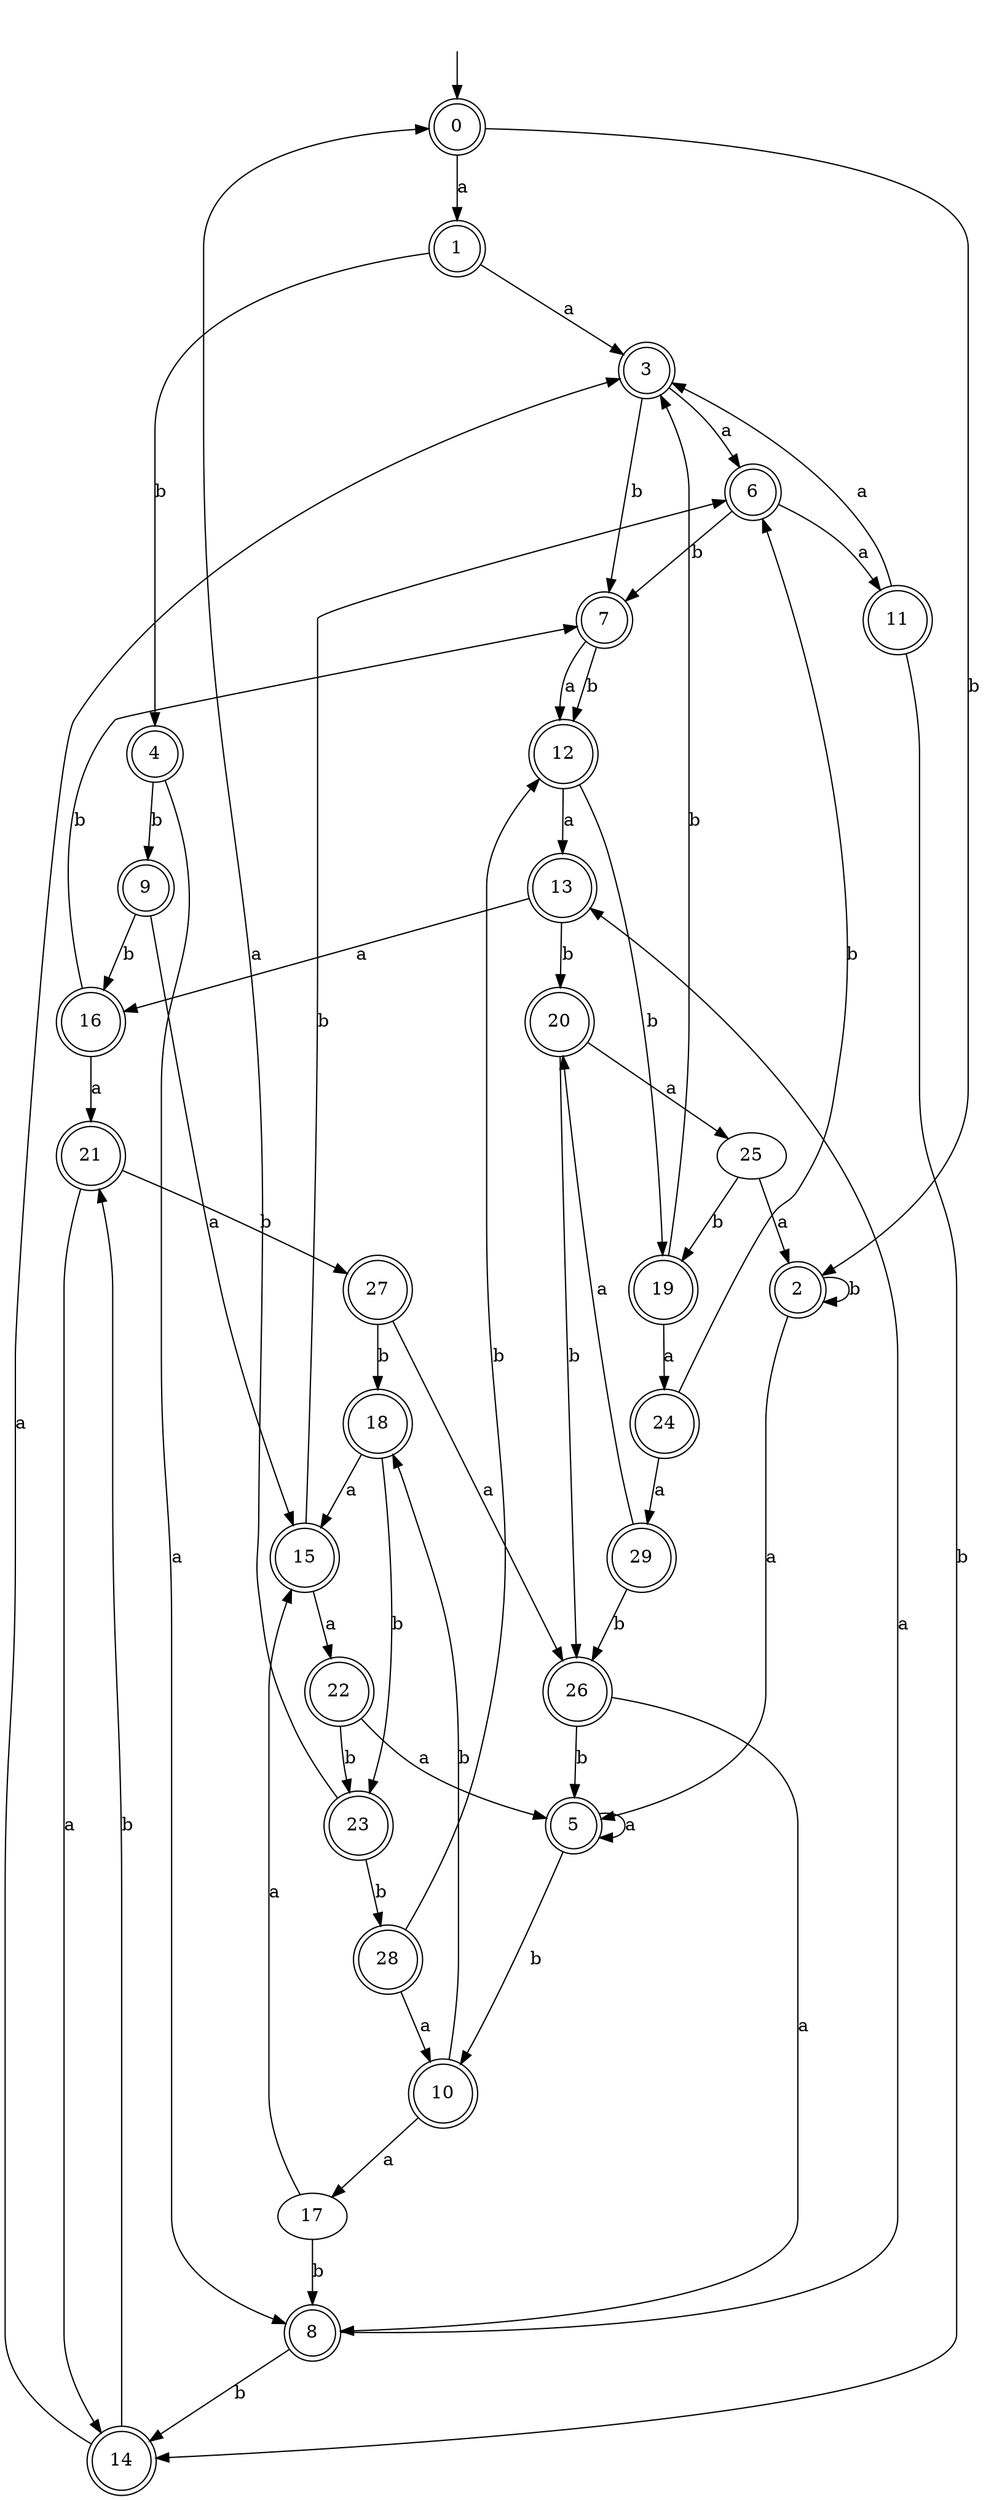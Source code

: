digraph RandomDFA {
  __start0 [label="", shape=none];
  __start0 -> 0 [label=""];
  0 [shape=circle] [shape=doublecircle]
  0 -> 1 [label="a"]
  0 -> 2 [label="b"]
  1 [shape=doublecircle]
  1 -> 3 [label="a"]
  1 -> 4 [label="b"]
  2 [shape=doublecircle]
  2 -> 5 [label="a"]
  2 -> 2 [label="b"]
  3 [shape=doublecircle]
  3 -> 6 [label="a"]
  3 -> 7 [label="b"]
  4 [shape=doublecircle]
  4 -> 8 [label="a"]
  4 -> 9 [label="b"]
  5 [shape=doublecircle]
  5 -> 5 [label="a"]
  5 -> 10 [label="b"]
  6 [shape=doublecircle]
  6 -> 11 [label="a"]
  6 -> 7 [label="b"]
  7 [shape=doublecircle]
  7 -> 12 [label="a"]
  7 -> 12 [label="b"]
  8 [shape=doublecircle]
  8 -> 13 [label="a"]
  8 -> 14 [label="b"]
  9 [shape=doublecircle]
  9 -> 15 [label="a"]
  9 -> 16 [label="b"]
  10 [shape=doublecircle]
  10 -> 17 [label="a"]
  10 -> 18 [label="b"]
  11 [shape=doublecircle]
  11 -> 3 [label="a"]
  11 -> 14 [label="b"]
  12 [shape=doublecircle]
  12 -> 13 [label="a"]
  12 -> 19 [label="b"]
  13 [shape=doublecircle]
  13 -> 16 [label="a"]
  13 -> 20 [label="b"]
  14 [shape=doublecircle]
  14 -> 3 [label="a"]
  14 -> 21 [label="b"]
  15 [shape=doublecircle]
  15 -> 22 [label="a"]
  15 -> 6 [label="b"]
  16 [shape=doublecircle]
  16 -> 21 [label="a"]
  16 -> 7 [label="b"]
  17
  17 -> 15 [label="a"]
  17 -> 8 [label="b"]
  18 [shape=doublecircle]
  18 -> 15 [label="a"]
  18 -> 23 [label="b"]
  19 [shape=doublecircle]
  19 -> 24 [label="a"]
  19 -> 3 [label="b"]
  20 [shape=doublecircle]
  20 -> 25 [label="a"]
  20 -> 26 [label="b"]
  21 [shape=doublecircle]
  21 -> 14 [label="a"]
  21 -> 27 [label="b"]
  22 [shape=doublecircle]
  22 -> 5 [label="a"]
  22 -> 23 [label="b"]
  23 [shape=doublecircle]
  23 -> 0 [label="a"]
  23 -> 28 [label="b"]
  24 [shape=doublecircle]
  24 -> 29 [label="a"]
  24 -> 6 [label="b"]
  25
  25 -> 2 [label="a"]
  25 -> 19 [label="b"]
  26 [shape=doublecircle]
  26 -> 8 [label="a"]
  26 -> 5 [label="b"]
  27 [shape=doublecircle]
  27 -> 26 [label="a"]
  27 -> 18 [label="b"]
  28 [shape=doublecircle]
  28 -> 10 [label="a"]
  28 -> 12 [label="b"]
  29 [shape=doublecircle]
  29 -> 20 [label="a"]
  29 -> 26 [label="b"]
}
